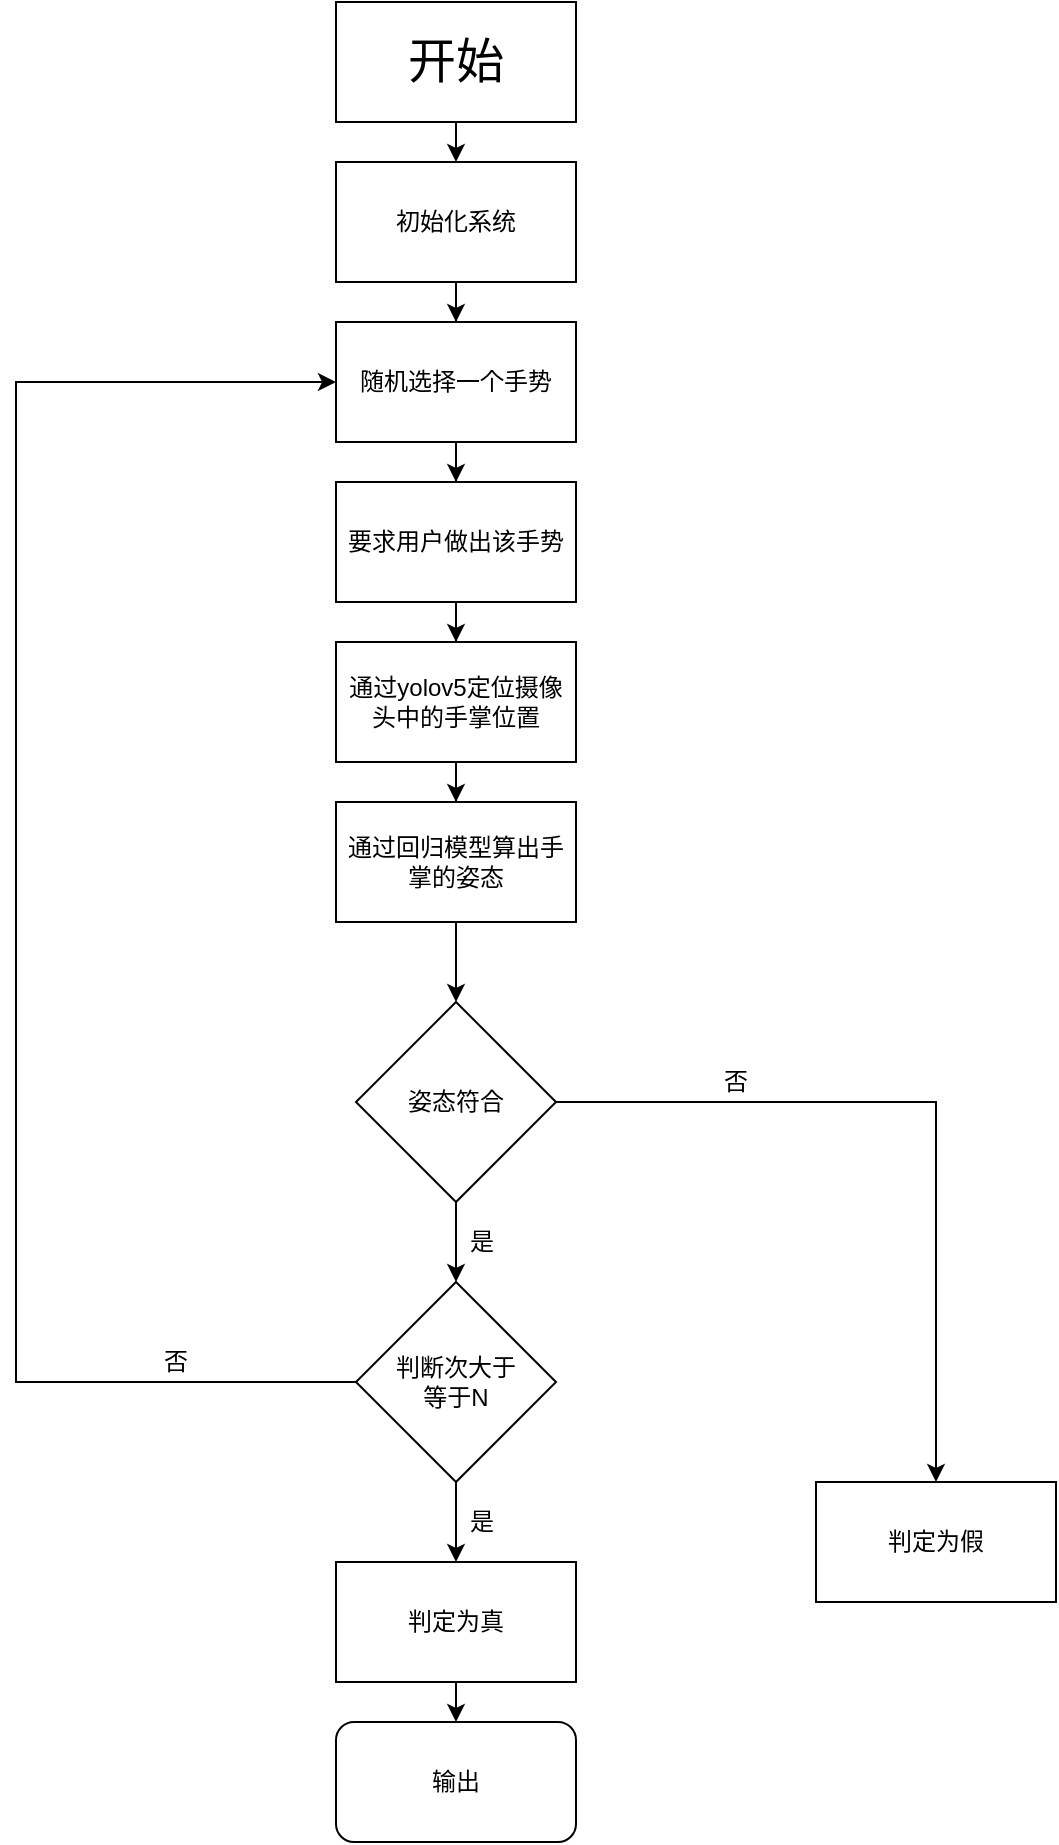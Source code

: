 <mxfile version="12.2.4" pages="1"><diagram id="6Kndrlore177zLPucxYr" name="Page-1"><mxGraphModel dx="1297" dy="484" grid="1" gridSize="10" guides="1" tooltips="1" connect="1" arrows="1" fold="1" page="1" pageScale="1" pageWidth="827" pageHeight="1169" math="0" shadow="0"><root><mxCell id="0"/><mxCell id="1" parent="0"/><mxCell id="4" style="edgeStyle=orthogonalEdgeStyle;rounded=0;orthogonalLoop=1;jettySize=auto;html=1;exitX=0.5;exitY=1;exitDx=0;exitDy=0;entryX=0.5;entryY=0;entryDx=0;entryDy=0;" parent="1" source="2" target="3" edge="1"><mxGeometry relative="1" as="geometry"/></mxCell><mxCell id="2" value="&lt;font style=&quot;font-size: 24px&quot;&gt;开始&lt;/font&gt;" style="rounded=0;whiteSpace=wrap;html=1;" parent="1" vertex="1"><mxGeometry x="320" y="160" width="120" height="60" as="geometry"/></mxCell><mxCell id="16" style="edgeStyle=orthogonalEdgeStyle;rounded=0;orthogonalLoop=1;jettySize=auto;html=1;exitX=0.5;exitY=1;exitDx=0;exitDy=0;" parent="1" source="3" target="5" edge="1"><mxGeometry relative="1" as="geometry"/></mxCell><mxCell id="3" value="初始化系统" style="rounded=0;whiteSpace=wrap;html=1;" parent="1" vertex="1"><mxGeometry x="320" y="240" width="120" height="60" as="geometry"/></mxCell><mxCell id="11" style="edgeStyle=orthogonalEdgeStyle;rounded=0;orthogonalLoop=1;jettySize=auto;html=1;exitX=0.5;exitY=1;exitDx=0;exitDy=0;" parent="1" source="5" target="6" edge="1"><mxGeometry relative="1" as="geometry"/></mxCell><mxCell id="5" value="随机选择一个手势" style="rounded=0;whiteSpace=wrap;html=1;" parent="1" vertex="1"><mxGeometry x="320" y="320" width="120" height="60" as="geometry"/></mxCell><mxCell id="12" style="edgeStyle=orthogonalEdgeStyle;rounded=0;orthogonalLoop=1;jettySize=auto;html=1;exitX=0.5;exitY=1;exitDx=0;exitDy=0;" parent="1" source="6" target="7" edge="1"><mxGeometry relative="1" as="geometry"/></mxCell><mxCell id="6" value="要求用户做出该手势" style="rounded=0;whiteSpace=wrap;html=1;" parent="1" vertex="1"><mxGeometry x="320" y="400" width="120" height="60" as="geometry"/></mxCell><mxCell id="13" style="edgeStyle=orthogonalEdgeStyle;rounded=0;orthogonalLoop=1;jettySize=auto;html=1;exitX=0.5;exitY=1;exitDx=0;exitDy=0;" parent="1" source="7" target="8" edge="1"><mxGeometry relative="1" as="geometry"/></mxCell><mxCell id="7" value="通过yolov5定位摄像头中的手掌位置" style="rounded=0;whiteSpace=wrap;html=1;" parent="1" vertex="1"><mxGeometry x="320" y="480" width="120" height="60" as="geometry"/></mxCell><mxCell id="14" style="edgeStyle=orthogonalEdgeStyle;rounded=0;orthogonalLoop=1;jettySize=auto;html=1;exitX=0.5;exitY=1;exitDx=0;exitDy=0;" parent="1" source="8" target="9" edge="1"><mxGeometry relative="1" as="geometry"/></mxCell><mxCell id="8" value="通过回归模型算出手掌的姿态" style="rounded=0;whiteSpace=wrap;html=1;" parent="1" vertex="1"><mxGeometry x="320" y="560" width="120" height="60" as="geometry"/></mxCell><mxCell id="15" style="edgeStyle=orthogonalEdgeStyle;rounded=0;orthogonalLoop=1;jettySize=auto;html=1;exitX=1;exitY=0.5;exitDx=0;exitDy=0;" parent="1" source="9" target="10" edge="1"><mxGeometry relative="1" as="geometry"/></mxCell><mxCell id="21" style="edgeStyle=orthogonalEdgeStyle;rounded=0;orthogonalLoop=1;jettySize=auto;html=1;" parent="1" source="9" target="20" edge="1"><mxGeometry relative="1" as="geometry"/></mxCell><mxCell id="9" value="姿态符合" style="rhombus;whiteSpace=wrap;html=1;" parent="1" vertex="1"><mxGeometry x="330" y="660" width="100" height="100" as="geometry"/></mxCell><mxCell id="10" value="判定为假" style="rounded=0;whiteSpace=wrap;html=1;" parent="1" vertex="1"><mxGeometry x="560" y="900" width="120" height="60" as="geometry"/></mxCell><mxCell id="17" value="否" style="text;html=1;strokeColor=none;fillColor=none;align=center;verticalAlign=middle;whiteSpace=wrap;rounded=0;" parent="1" vertex="1"><mxGeometry x="500" y="690" width="40" height="20" as="geometry"/></mxCell><mxCell id="23" style="edgeStyle=orthogonalEdgeStyle;rounded=0;orthogonalLoop=1;jettySize=auto;html=1;exitX=0;exitY=0.5;exitDx=0;exitDy=0;entryX=0;entryY=0.5;entryDx=0;entryDy=0;" parent="1" source="20" target="5" edge="1"><mxGeometry relative="1" as="geometry"><Array as="points"><mxPoint x="160" y="850"/><mxPoint x="160" y="350"/></Array></mxGeometry></mxCell><mxCell id="26" style="edgeStyle=orthogonalEdgeStyle;rounded=0;orthogonalLoop=1;jettySize=auto;html=1;exitX=0.5;exitY=1;exitDx=0;exitDy=0;entryX=0.5;entryY=0;entryDx=0;entryDy=0;" parent="1" source="20" target="25" edge="1"><mxGeometry relative="1" as="geometry"/></mxCell><mxCell id="20" value="判断次大于&lt;br&gt;等于N" style="rhombus;whiteSpace=wrap;html=1;" parent="1" vertex="1"><mxGeometry x="330" y="800" width="100" height="100" as="geometry"/></mxCell><mxCell id="24" value="否" style="text;html=1;strokeColor=none;fillColor=none;align=center;verticalAlign=middle;whiteSpace=wrap;rounded=0;" parent="1" vertex="1"><mxGeometry x="220" y="830" width="40" height="20" as="geometry"/></mxCell><mxCell id="29" style="edgeStyle=orthogonalEdgeStyle;rounded=0;orthogonalLoop=1;jettySize=auto;html=1;exitX=0.5;exitY=1;exitDx=0;exitDy=0;entryX=0.5;entryY=0;entryDx=0;entryDy=0;" parent="1" source="25" target="28" edge="1"><mxGeometry relative="1" as="geometry"/></mxCell><mxCell id="25" value="判定为真" style="rounded=0;whiteSpace=wrap;html=1;" parent="1" vertex="1"><mxGeometry x="320" y="940" width="120" height="60" as="geometry"/></mxCell><mxCell id="28" value="输出" style="rounded=1;whiteSpace=wrap;html=1;" parent="1" vertex="1"><mxGeometry x="320" y="1020" width="120" height="60" as="geometry"/></mxCell><mxCell id="33" value="是" style="text;html=1;strokeColor=none;fillColor=none;align=center;verticalAlign=middle;whiteSpace=wrap;rounded=0;" parent="1" vertex="1"><mxGeometry x="373" y="770" width="40" height="20" as="geometry"/></mxCell><mxCell id="34" value="是" style="text;html=1;strokeColor=none;fillColor=none;align=center;verticalAlign=middle;whiteSpace=wrap;rounded=0;" parent="1" vertex="1"><mxGeometry x="373" y="910" width="40" height="20" as="geometry"/></mxCell></root></mxGraphModel></diagram></mxfile>